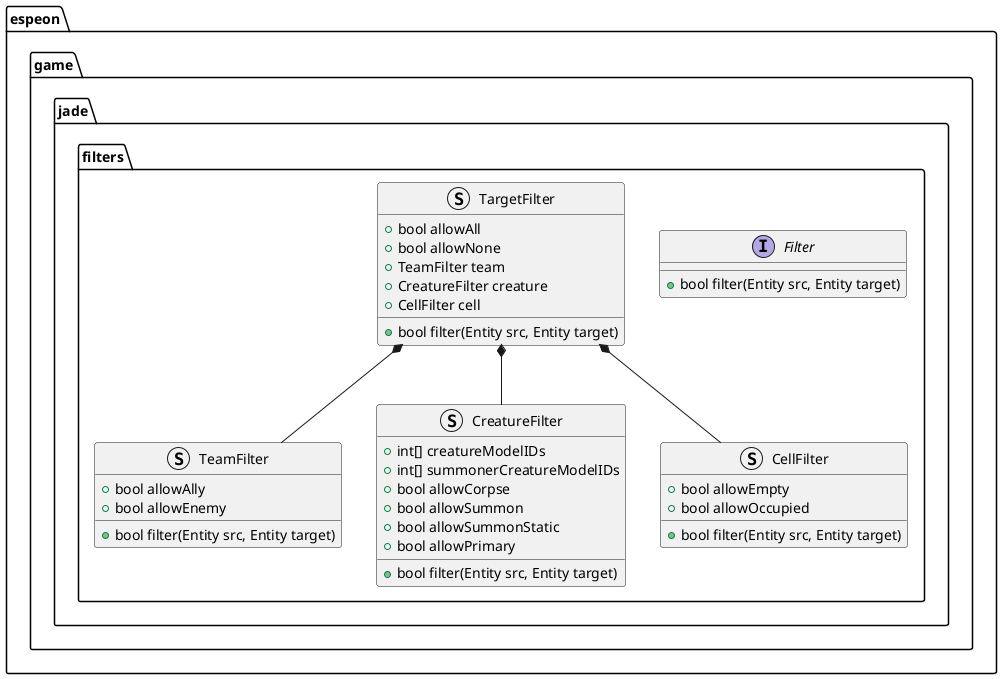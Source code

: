 @startuml filters
package espeon.game.jade.filters {
	interface Filter {
		+bool filter(Entity src, Entity target)
	}
	struct TargetFilter {
		+bool allowAll
		+bool allowNone
		+TeamFilter team
		+CreatureFilter creature
		+CellFilter cell
		+bool filter(Entity src, Entity target)
	}

	struct TeamFilter {
		+bool allowAlly
		+bool allowEnemy
		+bool filter(Entity src, Entity target)
	}

	struct CreatureFilter {
		+int[] creatureModelIDs
		+int[] summonerCreatureModelIDs
		+bool allowCorpse
		+bool allowSummon
		+bool allowSummonStatic
		+bool allowPrimary
		+bool filter(Entity src, Entity target)
	}

	struct CellFilter {
		+bool allowEmpty
		+bool allowOccupied
		+bool filter(Entity src, Entity target)
	}
	TargetFilter *-- TeamFilter
	TargetFilter *-- CreatureFilter
	TargetFilter *-- CellFilter
}
@enduml
